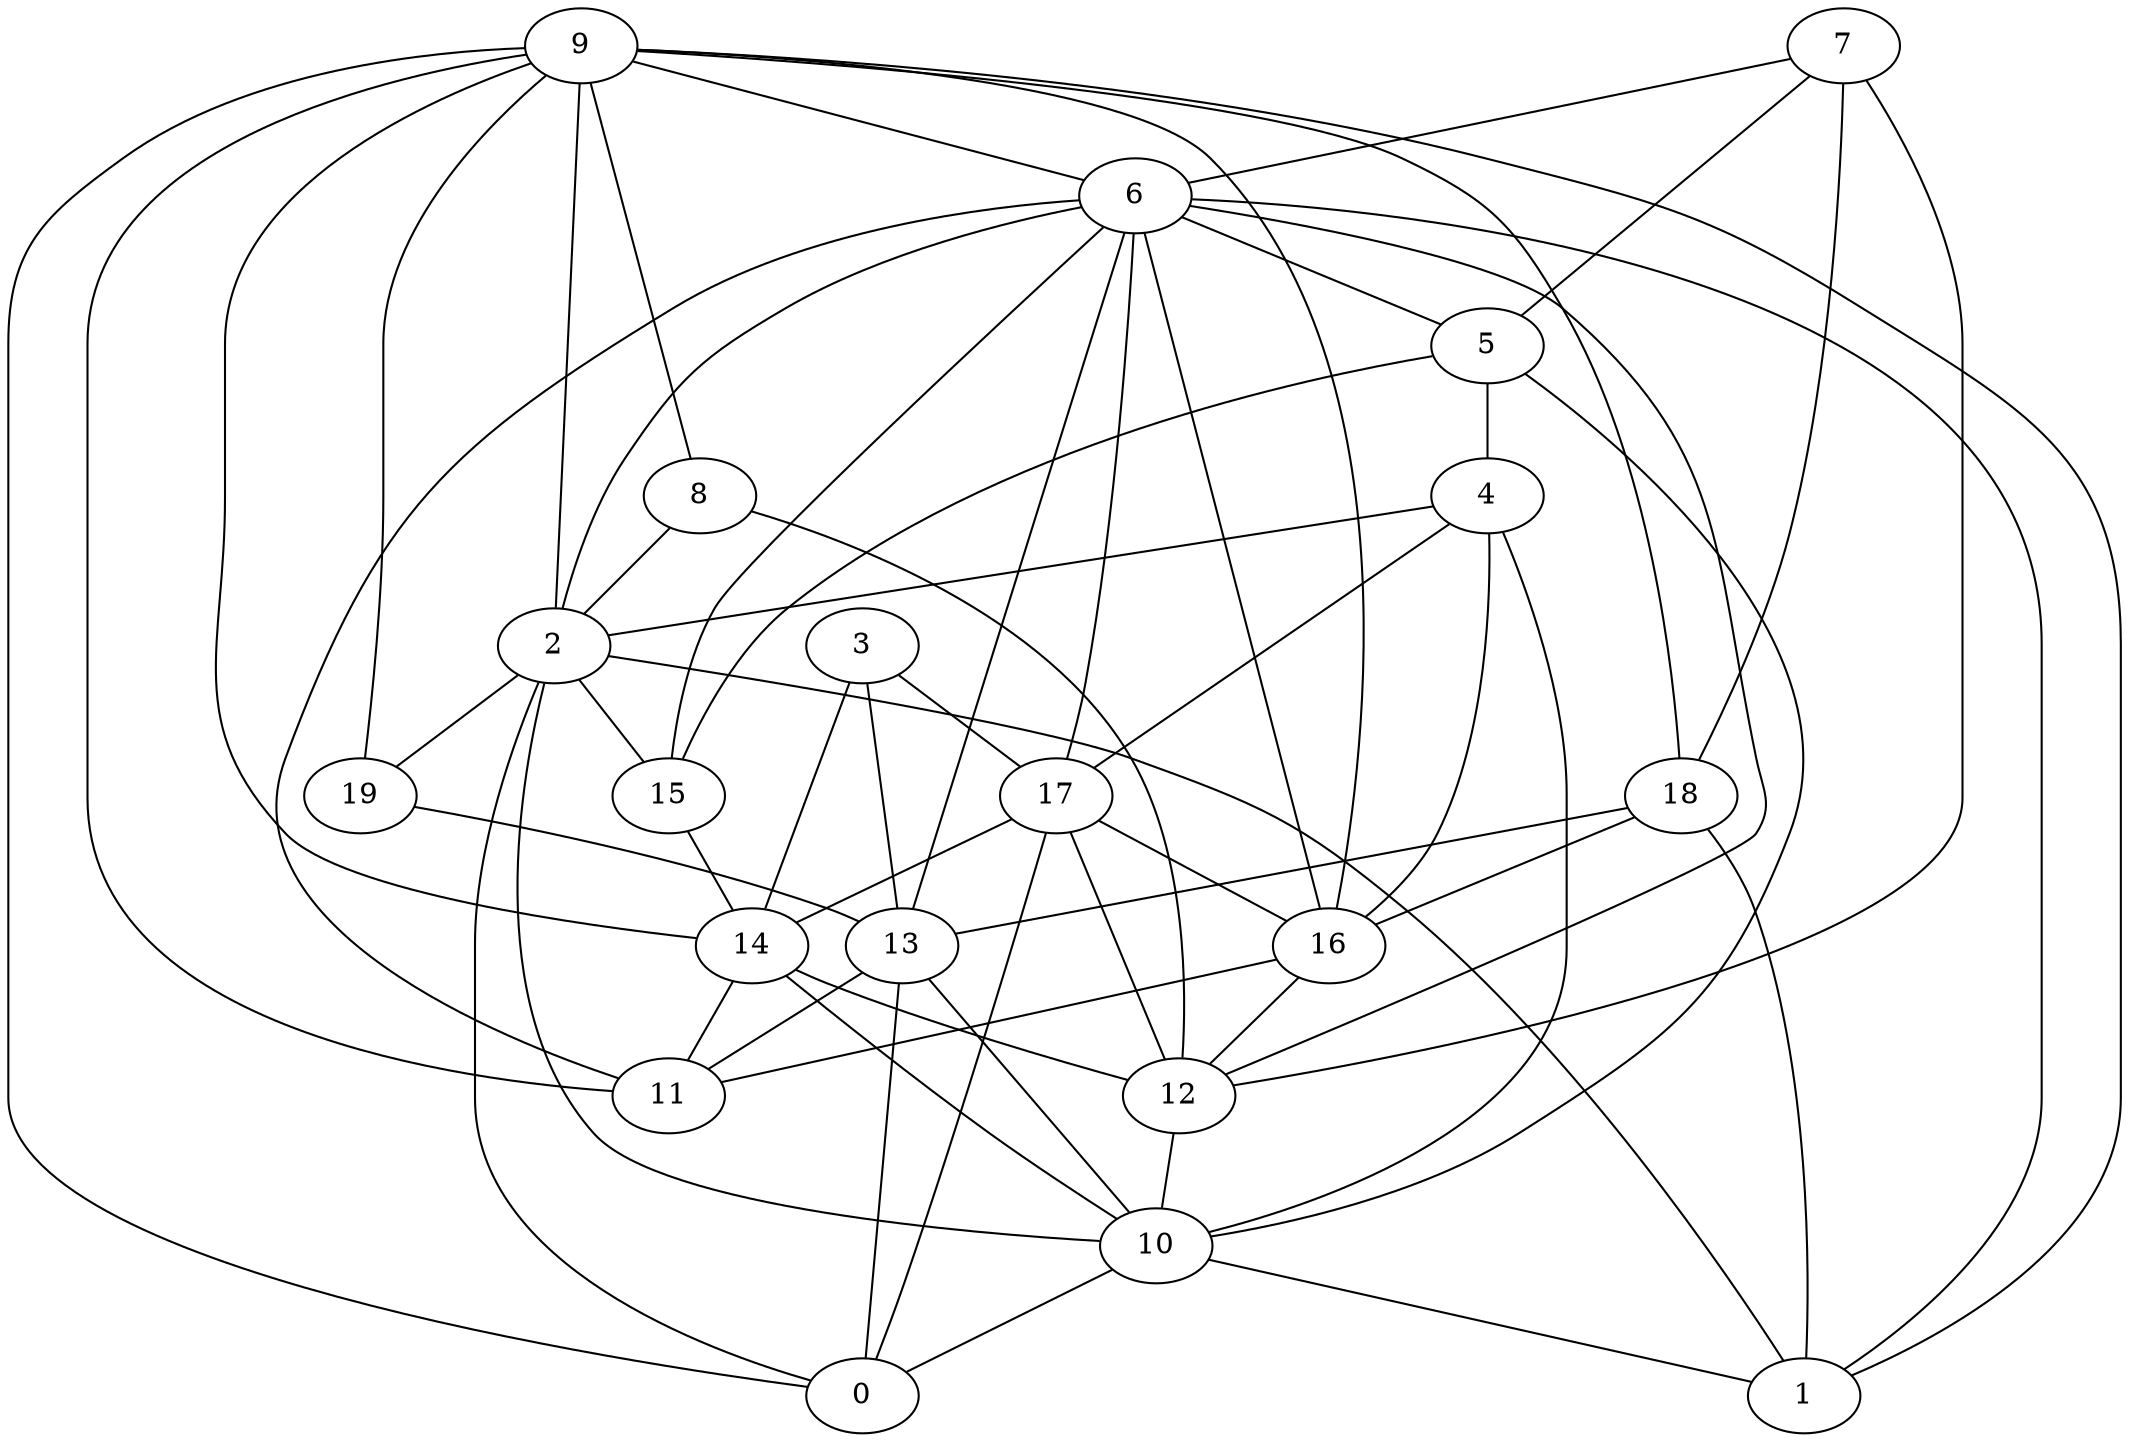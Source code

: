 digraph GG_graph {

subgraph G_graph {
edge [color = black]
"4" -> "2" [dir = none]
"4" -> "17" [dir = none]
"5" -> "15" [dir = none]
"5" -> "10" [dir = none]
"5" -> "4" [dir = none]
"12" -> "10" [dir = none]
"8" -> "12" [dir = none]
"8" -> "2" [dir = none]
"3" -> "17" [dir = none]
"3" -> "14" [dir = none]
"3" -> "13" [dir = none]
"16" -> "12" [dir = none]
"16" -> "11" [dir = none]
"2" -> "19" [dir = none]
"2" -> "15" [dir = none]
"2" -> "10" [dir = none]
"2" -> "0" [dir = none]
"2" -> "1" [dir = none]
"7" -> "6" [dir = none]
"7" -> "18" [dir = none]
"7" -> "5" [dir = none]
"7" -> "12" [dir = none]
"17" -> "14" [dir = none]
"17" -> "16" [dir = none]
"17" -> "12" [dir = none]
"17" -> "0" [dir = none]
"10" -> "0" [dir = none]
"10" -> "1" [dir = none]
"15" -> "14" [dir = none]
"13" -> "11" [dir = none]
"13" -> "10" [dir = none]
"13" -> "0" [dir = none]
"9" -> "8" [dir = none]
"9" -> "16" [dir = none]
"9" -> "14" [dir = none]
"9" -> "11" [dir = none]
"9" -> "6" [dir = none]
"9" -> "0" [dir = none]
"9" -> "19" [dir = none]
"9" -> "2" [dir = none]
"9" -> "18" [dir = none]
"9" -> "1" [dir = none]
"19" -> "13" [dir = none]
"6" -> "11" [dir = none]
"6" -> "13" [dir = none]
"6" -> "16" [dir = none]
"6" -> "5" [dir = none]
"6" -> "1" [dir = none]
"6" -> "17" [dir = none]
"6" -> "12" [dir = none]
"6" -> "2" [dir = none]
"6" -> "15" [dir = none]
"18" -> "1" [dir = none]
"18" -> "16" [dir = none]
"18" -> "13" [dir = none]
"14" -> "12" [dir = none]
"14" -> "10" [dir = none]
"4" -> "16" [dir = none]
"4" -> "10" [dir = none]
"14" -> "11" [dir = none]
}

}
